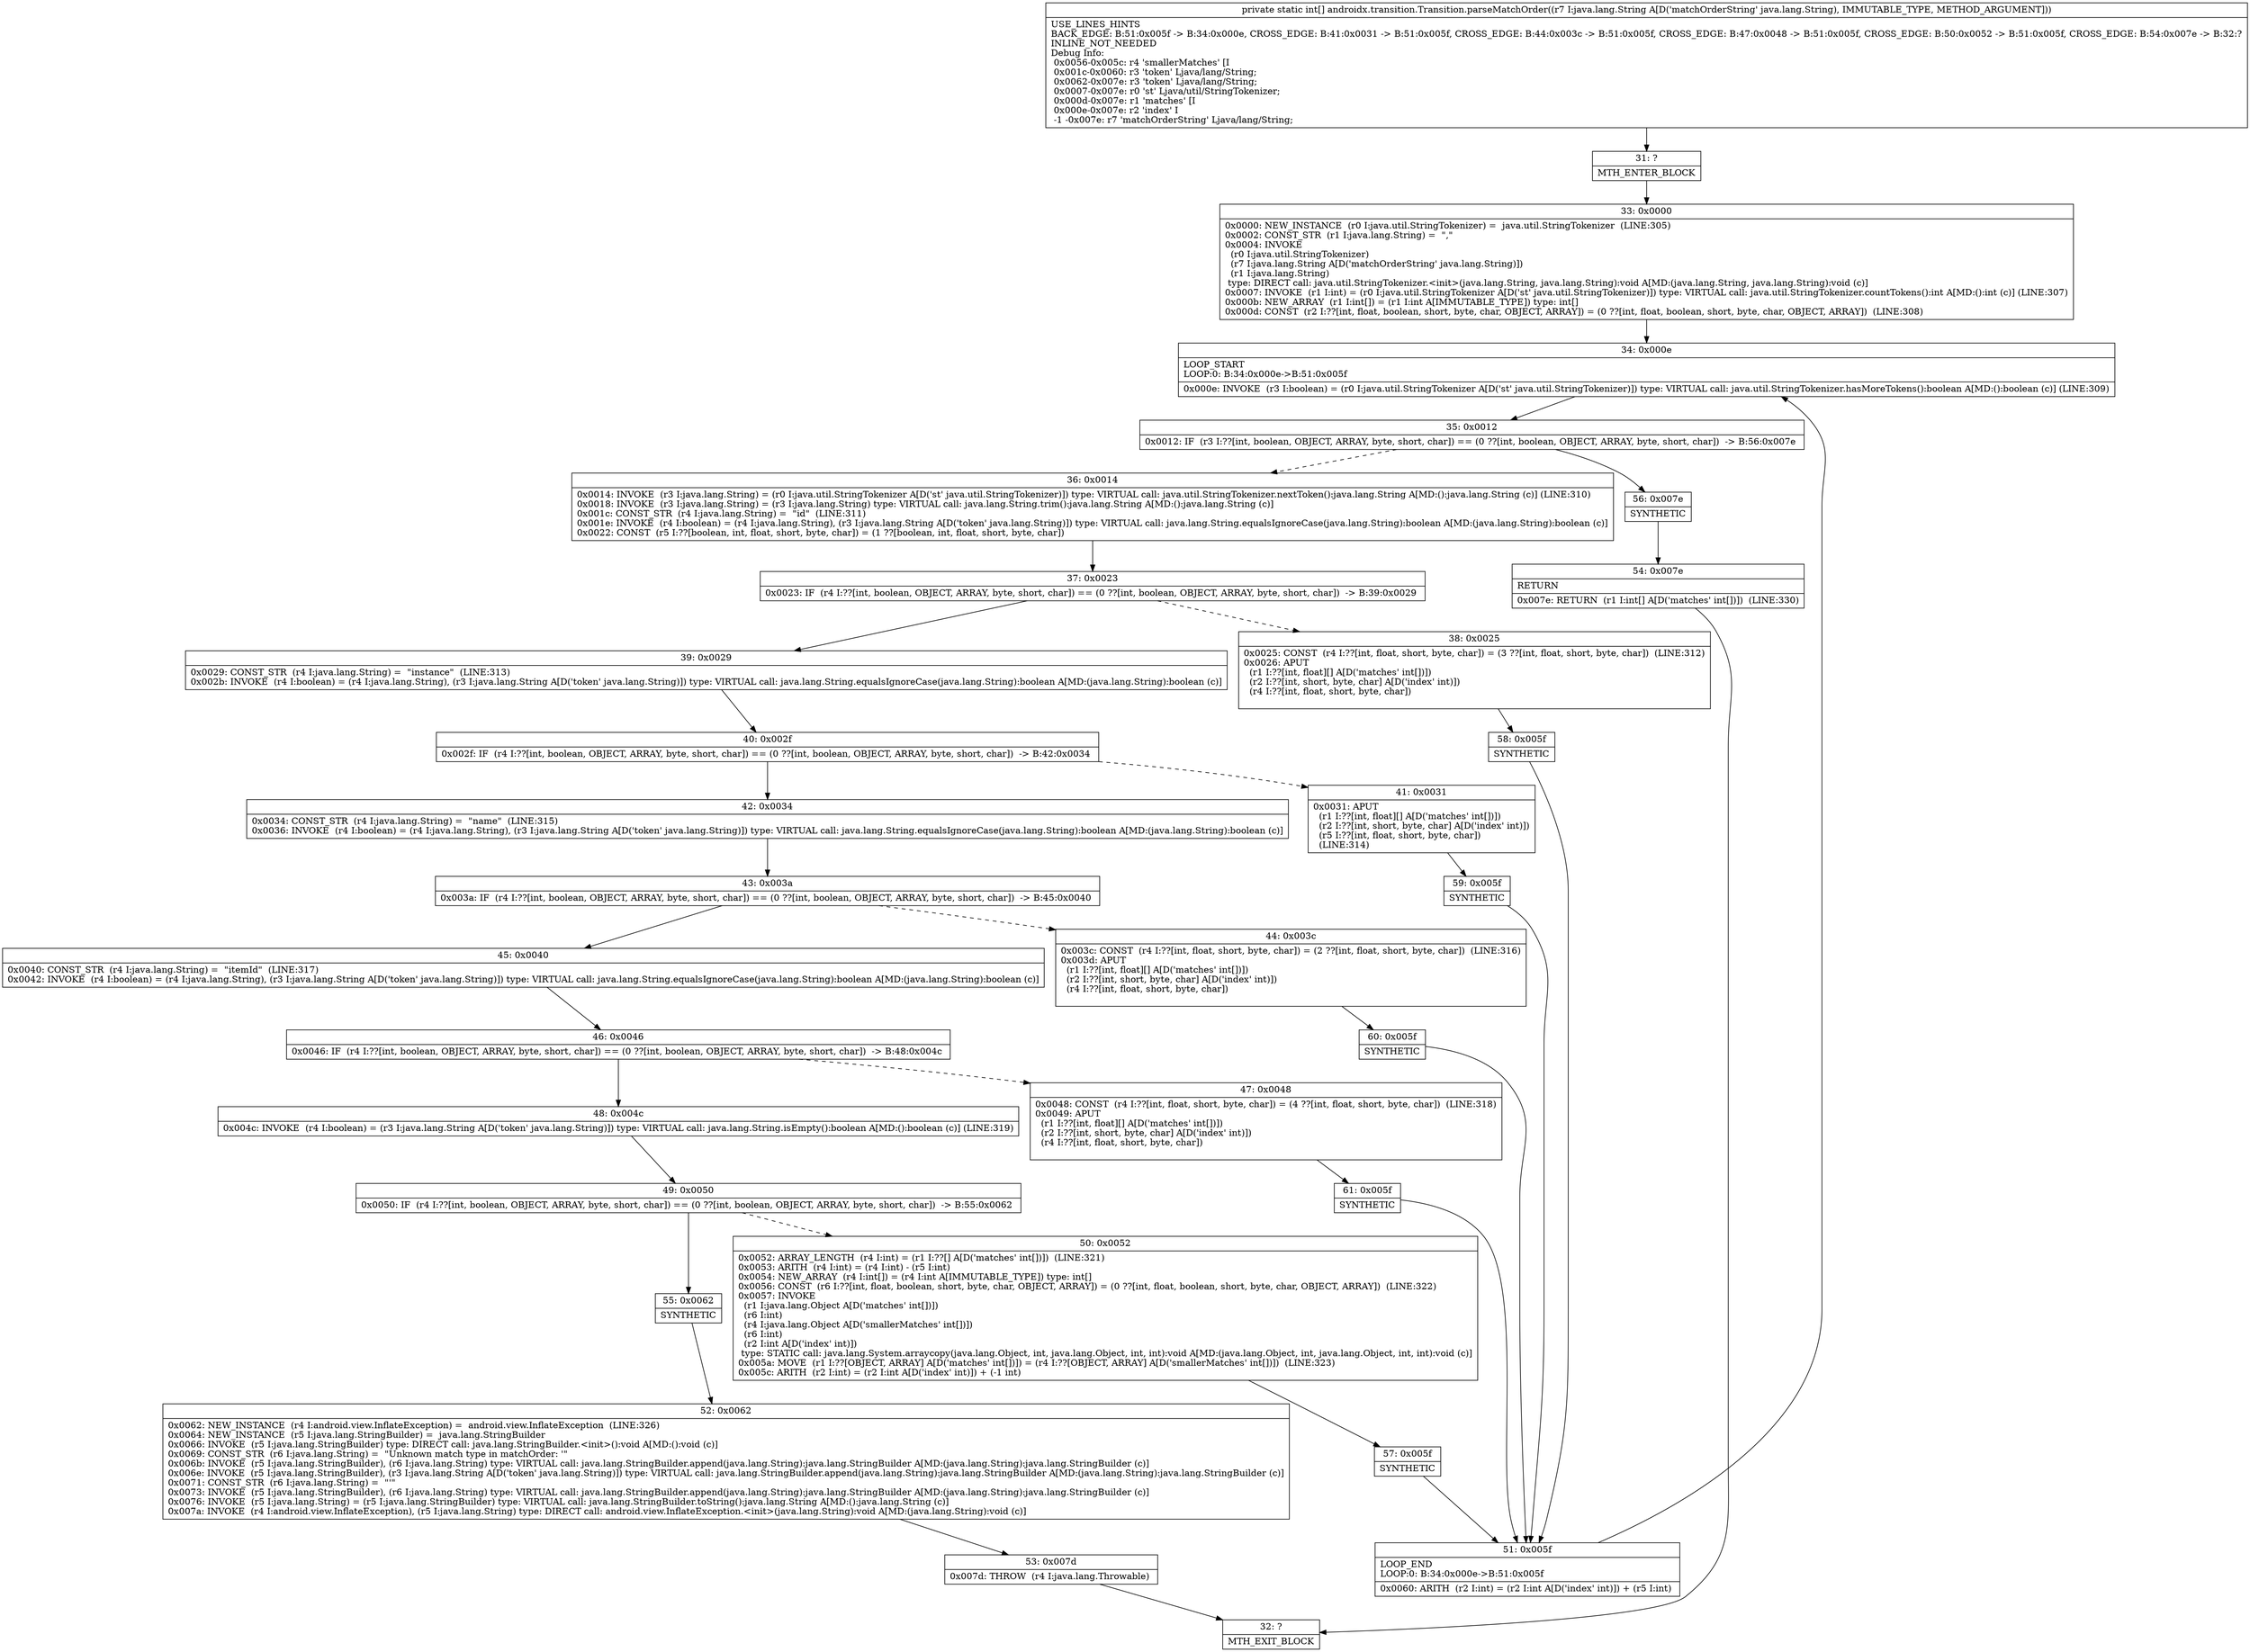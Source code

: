 digraph "CFG forandroidx.transition.Transition.parseMatchOrder(Ljava\/lang\/String;)[I" {
Node_31 [shape=record,label="{31\:\ ?|MTH_ENTER_BLOCK\l}"];
Node_33 [shape=record,label="{33\:\ 0x0000|0x0000: NEW_INSTANCE  (r0 I:java.util.StringTokenizer) =  java.util.StringTokenizer  (LINE:305)\l0x0002: CONST_STR  (r1 I:java.lang.String) =  \",\" \l0x0004: INVOKE  \l  (r0 I:java.util.StringTokenizer)\l  (r7 I:java.lang.String A[D('matchOrderString' java.lang.String)])\l  (r1 I:java.lang.String)\l type: DIRECT call: java.util.StringTokenizer.\<init\>(java.lang.String, java.lang.String):void A[MD:(java.lang.String, java.lang.String):void (c)]\l0x0007: INVOKE  (r1 I:int) = (r0 I:java.util.StringTokenizer A[D('st' java.util.StringTokenizer)]) type: VIRTUAL call: java.util.StringTokenizer.countTokens():int A[MD:():int (c)] (LINE:307)\l0x000b: NEW_ARRAY  (r1 I:int[]) = (r1 I:int A[IMMUTABLE_TYPE]) type: int[] \l0x000d: CONST  (r2 I:??[int, float, boolean, short, byte, char, OBJECT, ARRAY]) = (0 ??[int, float, boolean, short, byte, char, OBJECT, ARRAY])  (LINE:308)\l}"];
Node_34 [shape=record,label="{34\:\ 0x000e|LOOP_START\lLOOP:0: B:34:0x000e\-\>B:51:0x005f\l|0x000e: INVOKE  (r3 I:boolean) = (r0 I:java.util.StringTokenizer A[D('st' java.util.StringTokenizer)]) type: VIRTUAL call: java.util.StringTokenizer.hasMoreTokens():boolean A[MD:():boolean (c)] (LINE:309)\l}"];
Node_35 [shape=record,label="{35\:\ 0x0012|0x0012: IF  (r3 I:??[int, boolean, OBJECT, ARRAY, byte, short, char]) == (0 ??[int, boolean, OBJECT, ARRAY, byte, short, char])  \-\> B:56:0x007e \l}"];
Node_36 [shape=record,label="{36\:\ 0x0014|0x0014: INVOKE  (r3 I:java.lang.String) = (r0 I:java.util.StringTokenizer A[D('st' java.util.StringTokenizer)]) type: VIRTUAL call: java.util.StringTokenizer.nextToken():java.lang.String A[MD:():java.lang.String (c)] (LINE:310)\l0x0018: INVOKE  (r3 I:java.lang.String) = (r3 I:java.lang.String) type: VIRTUAL call: java.lang.String.trim():java.lang.String A[MD:():java.lang.String (c)]\l0x001c: CONST_STR  (r4 I:java.lang.String) =  \"id\"  (LINE:311)\l0x001e: INVOKE  (r4 I:boolean) = (r4 I:java.lang.String), (r3 I:java.lang.String A[D('token' java.lang.String)]) type: VIRTUAL call: java.lang.String.equalsIgnoreCase(java.lang.String):boolean A[MD:(java.lang.String):boolean (c)]\l0x0022: CONST  (r5 I:??[boolean, int, float, short, byte, char]) = (1 ??[boolean, int, float, short, byte, char]) \l}"];
Node_37 [shape=record,label="{37\:\ 0x0023|0x0023: IF  (r4 I:??[int, boolean, OBJECT, ARRAY, byte, short, char]) == (0 ??[int, boolean, OBJECT, ARRAY, byte, short, char])  \-\> B:39:0x0029 \l}"];
Node_38 [shape=record,label="{38\:\ 0x0025|0x0025: CONST  (r4 I:??[int, float, short, byte, char]) = (3 ??[int, float, short, byte, char])  (LINE:312)\l0x0026: APUT  \l  (r1 I:??[int, float][] A[D('matches' int[])])\l  (r2 I:??[int, short, byte, char] A[D('index' int)])\l  (r4 I:??[int, float, short, byte, char])\l \l}"];
Node_58 [shape=record,label="{58\:\ 0x005f|SYNTHETIC\l}"];
Node_51 [shape=record,label="{51\:\ 0x005f|LOOP_END\lLOOP:0: B:34:0x000e\-\>B:51:0x005f\l|0x0060: ARITH  (r2 I:int) = (r2 I:int A[D('index' int)]) + (r5 I:int) \l}"];
Node_39 [shape=record,label="{39\:\ 0x0029|0x0029: CONST_STR  (r4 I:java.lang.String) =  \"instance\"  (LINE:313)\l0x002b: INVOKE  (r4 I:boolean) = (r4 I:java.lang.String), (r3 I:java.lang.String A[D('token' java.lang.String)]) type: VIRTUAL call: java.lang.String.equalsIgnoreCase(java.lang.String):boolean A[MD:(java.lang.String):boolean (c)]\l}"];
Node_40 [shape=record,label="{40\:\ 0x002f|0x002f: IF  (r4 I:??[int, boolean, OBJECT, ARRAY, byte, short, char]) == (0 ??[int, boolean, OBJECT, ARRAY, byte, short, char])  \-\> B:42:0x0034 \l}"];
Node_41 [shape=record,label="{41\:\ 0x0031|0x0031: APUT  \l  (r1 I:??[int, float][] A[D('matches' int[])])\l  (r2 I:??[int, short, byte, char] A[D('index' int)])\l  (r5 I:??[int, float, short, byte, char])\l  (LINE:314)\l}"];
Node_59 [shape=record,label="{59\:\ 0x005f|SYNTHETIC\l}"];
Node_42 [shape=record,label="{42\:\ 0x0034|0x0034: CONST_STR  (r4 I:java.lang.String) =  \"name\"  (LINE:315)\l0x0036: INVOKE  (r4 I:boolean) = (r4 I:java.lang.String), (r3 I:java.lang.String A[D('token' java.lang.String)]) type: VIRTUAL call: java.lang.String.equalsIgnoreCase(java.lang.String):boolean A[MD:(java.lang.String):boolean (c)]\l}"];
Node_43 [shape=record,label="{43\:\ 0x003a|0x003a: IF  (r4 I:??[int, boolean, OBJECT, ARRAY, byte, short, char]) == (0 ??[int, boolean, OBJECT, ARRAY, byte, short, char])  \-\> B:45:0x0040 \l}"];
Node_44 [shape=record,label="{44\:\ 0x003c|0x003c: CONST  (r4 I:??[int, float, short, byte, char]) = (2 ??[int, float, short, byte, char])  (LINE:316)\l0x003d: APUT  \l  (r1 I:??[int, float][] A[D('matches' int[])])\l  (r2 I:??[int, short, byte, char] A[D('index' int)])\l  (r4 I:??[int, float, short, byte, char])\l \l}"];
Node_60 [shape=record,label="{60\:\ 0x005f|SYNTHETIC\l}"];
Node_45 [shape=record,label="{45\:\ 0x0040|0x0040: CONST_STR  (r4 I:java.lang.String) =  \"itemId\"  (LINE:317)\l0x0042: INVOKE  (r4 I:boolean) = (r4 I:java.lang.String), (r3 I:java.lang.String A[D('token' java.lang.String)]) type: VIRTUAL call: java.lang.String.equalsIgnoreCase(java.lang.String):boolean A[MD:(java.lang.String):boolean (c)]\l}"];
Node_46 [shape=record,label="{46\:\ 0x0046|0x0046: IF  (r4 I:??[int, boolean, OBJECT, ARRAY, byte, short, char]) == (0 ??[int, boolean, OBJECT, ARRAY, byte, short, char])  \-\> B:48:0x004c \l}"];
Node_47 [shape=record,label="{47\:\ 0x0048|0x0048: CONST  (r4 I:??[int, float, short, byte, char]) = (4 ??[int, float, short, byte, char])  (LINE:318)\l0x0049: APUT  \l  (r1 I:??[int, float][] A[D('matches' int[])])\l  (r2 I:??[int, short, byte, char] A[D('index' int)])\l  (r4 I:??[int, float, short, byte, char])\l \l}"];
Node_61 [shape=record,label="{61\:\ 0x005f|SYNTHETIC\l}"];
Node_48 [shape=record,label="{48\:\ 0x004c|0x004c: INVOKE  (r4 I:boolean) = (r3 I:java.lang.String A[D('token' java.lang.String)]) type: VIRTUAL call: java.lang.String.isEmpty():boolean A[MD:():boolean (c)] (LINE:319)\l}"];
Node_49 [shape=record,label="{49\:\ 0x0050|0x0050: IF  (r4 I:??[int, boolean, OBJECT, ARRAY, byte, short, char]) == (0 ??[int, boolean, OBJECT, ARRAY, byte, short, char])  \-\> B:55:0x0062 \l}"];
Node_50 [shape=record,label="{50\:\ 0x0052|0x0052: ARRAY_LENGTH  (r4 I:int) = (r1 I:??[] A[D('matches' int[])])  (LINE:321)\l0x0053: ARITH  (r4 I:int) = (r4 I:int) \- (r5 I:int) \l0x0054: NEW_ARRAY  (r4 I:int[]) = (r4 I:int A[IMMUTABLE_TYPE]) type: int[] \l0x0056: CONST  (r6 I:??[int, float, boolean, short, byte, char, OBJECT, ARRAY]) = (0 ??[int, float, boolean, short, byte, char, OBJECT, ARRAY])  (LINE:322)\l0x0057: INVOKE  \l  (r1 I:java.lang.Object A[D('matches' int[])])\l  (r6 I:int)\l  (r4 I:java.lang.Object A[D('smallerMatches' int[])])\l  (r6 I:int)\l  (r2 I:int A[D('index' int)])\l type: STATIC call: java.lang.System.arraycopy(java.lang.Object, int, java.lang.Object, int, int):void A[MD:(java.lang.Object, int, java.lang.Object, int, int):void (c)]\l0x005a: MOVE  (r1 I:??[OBJECT, ARRAY] A[D('matches' int[])]) = (r4 I:??[OBJECT, ARRAY] A[D('smallerMatches' int[])])  (LINE:323)\l0x005c: ARITH  (r2 I:int) = (r2 I:int A[D('index' int)]) + (\-1 int) \l}"];
Node_57 [shape=record,label="{57\:\ 0x005f|SYNTHETIC\l}"];
Node_55 [shape=record,label="{55\:\ 0x0062|SYNTHETIC\l}"];
Node_52 [shape=record,label="{52\:\ 0x0062|0x0062: NEW_INSTANCE  (r4 I:android.view.InflateException) =  android.view.InflateException  (LINE:326)\l0x0064: NEW_INSTANCE  (r5 I:java.lang.StringBuilder) =  java.lang.StringBuilder \l0x0066: INVOKE  (r5 I:java.lang.StringBuilder) type: DIRECT call: java.lang.StringBuilder.\<init\>():void A[MD:():void (c)]\l0x0069: CONST_STR  (r6 I:java.lang.String) =  \"Unknown match type in matchOrder: '\" \l0x006b: INVOKE  (r5 I:java.lang.StringBuilder), (r6 I:java.lang.String) type: VIRTUAL call: java.lang.StringBuilder.append(java.lang.String):java.lang.StringBuilder A[MD:(java.lang.String):java.lang.StringBuilder (c)]\l0x006e: INVOKE  (r5 I:java.lang.StringBuilder), (r3 I:java.lang.String A[D('token' java.lang.String)]) type: VIRTUAL call: java.lang.StringBuilder.append(java.lang.String):java.lang.StringBuilder A[MD:(java.lang.String):java.lang.StringBuilder (c)]\l0x0071: CONST_STR  (r6 I:java.lang.String) =  \"'\" \l0x0073: INVOKE  (r5 I:java.lang.StringBuilder), (r6 I:java.lang.String) type: VIRTUAL call: java.lang.StringBuilder.append(java.lang.String):java.lang.StringBuilder A[MD:(java.lang.String):java.lang.StringBuilder (c)]\l0x0076: INVOKE  (r5 I:java.lang.String) = (r5 I:java.lang.StringBuilder) type: VIRTUAL call: java.lang.StringBuilder.toString():java.lang.String A[MD:():java.lang.String (c)]\l0x007a: INVOKE  (r4 I:android.view.InflateException), (r5 I:java.lang.String) type: DIRECT call: android.view.InflateException.\<init\>(java.lang.String):void A[MD:(java.lang.String):void (c)]\l}"];
Node_53 [shape=record,label="{53\:\ 0x007d|0x007d: THROW  (r4 I:java.lang.Throwable) \l}"];
Node_32 [shape=record,label="{32\:\ ?|MTH_EXIT_BLOCK\l}"];
Node_56 [shape=record,label="{56\:\ 0x007e|SYNTHETIC\l}"];
Node_54 [shape=record,label="{54\:\ 0x007e|RETURN\l|0x007e: RETURN  (r1 I:int[] A[D('matches' int[])])  (LINE:330)\l}"];
MethodNode[shape=record,label="{private static int[] androidx.transition.Transition.parseMatchOrder((r7 I:java.lang.String A[D('matchOrderString' java.lang.String), IMMUTABLE_TYPE, METHOD_ARGUMENT]))  | USE_LINES_HINTS\lBACK_EDGE: B:51:0x005f \-\> B:34:0x000e, CROSS_EDGE: B:41:0x0031 \-\> B:51:0x005f, CROSS_EDGE: B:44:0x003c \-\> B:51:0x005f, CROSS_EDGE: B:47:0x0048 \-\> B:51:0x005f, CROSS_EDGE: B:50:0x0052 \-\> B:51:0x005f, CROSS_EDGE: B:54:0x007e \-\> B:32:?\lINLINE_NOT_NEEDED\lDebug Info:\l  0x0056\-0x005c: r4 'smallerMatches' [I\l  0x001c\-0x0060: r3 'token' Ljava\/lang\/String;\l  0x0062\-0x007e: r3 'token' Ljava\/lang\/String;\l  0x0007\-0x007e: r0 'st' Ljava\/util\/StringTokenizer;\l  0x000d\-0x007e: r1 'matches' [I\l  0x000e\-0x007e: r2 'index' I\l  \-1 \-0x007e: r7 'matchOrderString' Ljava\/lang\/String;\l}"];
MethodNode -> Node_31;Node_31 -> Node_33;
Node_33 -> Node_34;
Node_34 -> Node_35;
Node_35 -> Node_36[style=dashed];
Node_35 -> Node_56;
Node_36 -> Node_37;
Node_37 -> Node_38[style=dashed];
Node_37 -> Node_39;
Node_38 -> Node_58;
Node_58 -> Node_51;
Node_51 -> Node_34;
Node_39 -> Node_40;
Node_40 -> Node_41[style=dashed];
Node_40 -> Node_42;
Node_41 -> Node_59;
Node_59 -> Node_51;
Node_42 -> Node_43;
Node_43 -> Node_44[style=dashed];
Node_43 -> Node_45;
Node_44 -> Node_60;
Node_60 -> Node_51;
Node_45 -> Node_46;
Node_46 -> Node_47[style=dashed];
Node_46 -> Node_48;
Node_47 -> Node_61;
Node_61 -> Node_51;
Node_48 -> Node_49;
Node_49 -> Node_50[style=dashed];
Node_49 -> Node_55;
Node_50 -> Node_57;
Node_57 -> Node_51;
Node_55 -> Node_52;
Node_52 -> Node_53;
Node_53 -> Node_32;
Node_56 -> Node_54;
Node_54 -> Node_32;
}

